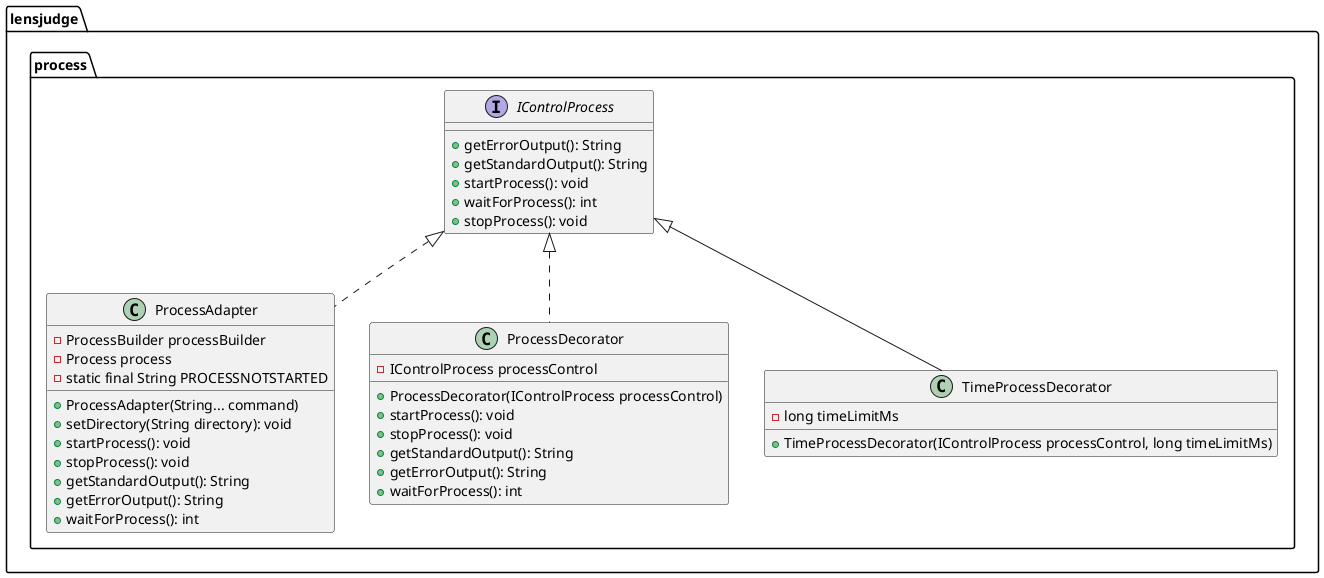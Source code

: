 @startuml
package lensjudge.process {
    interface IControlProcess {
        + getErrorOutput(): String
        + getStandardOutput(): String
        + startProcess(): void
        + waitForProcess(): int
        + stopProcess(): void
    }

    class ProcessAdapter {
        - ProcessBuilder processBuilder
        - Process process
        - static final String PROCESSNOTSTARTED
        + ProcessAdapter(String... command)
        + setDirectory(String directory): void
        + startProcess(): void
        + stopProcess(): void
        + getStandardOutput(): String
        + getErrorOutput(): String
        + waitForProcess(): int
    }

    class ProcessDecorator {
        - IControlProcess processControl
        + ProcessDecorator(IControlProcess processControl)
        + startProcess(): void
        + stopProcess(): void
        + getStandardOutput(): String
        + getErrorOutput(): String
        + waitForProcess(): int
    }

    class TimeProcessDecorator {
        - long timeLimitMs
        + TimeProcessDecorator(IControlProcess processControl, long timeLimitMs)


    }

    IControlProcess <|.. ProcessAdapter
    IControlProcess <|.. ProcessDecorator
    IControlProcess <|-- TimeProcessDecorator
}

@enduml